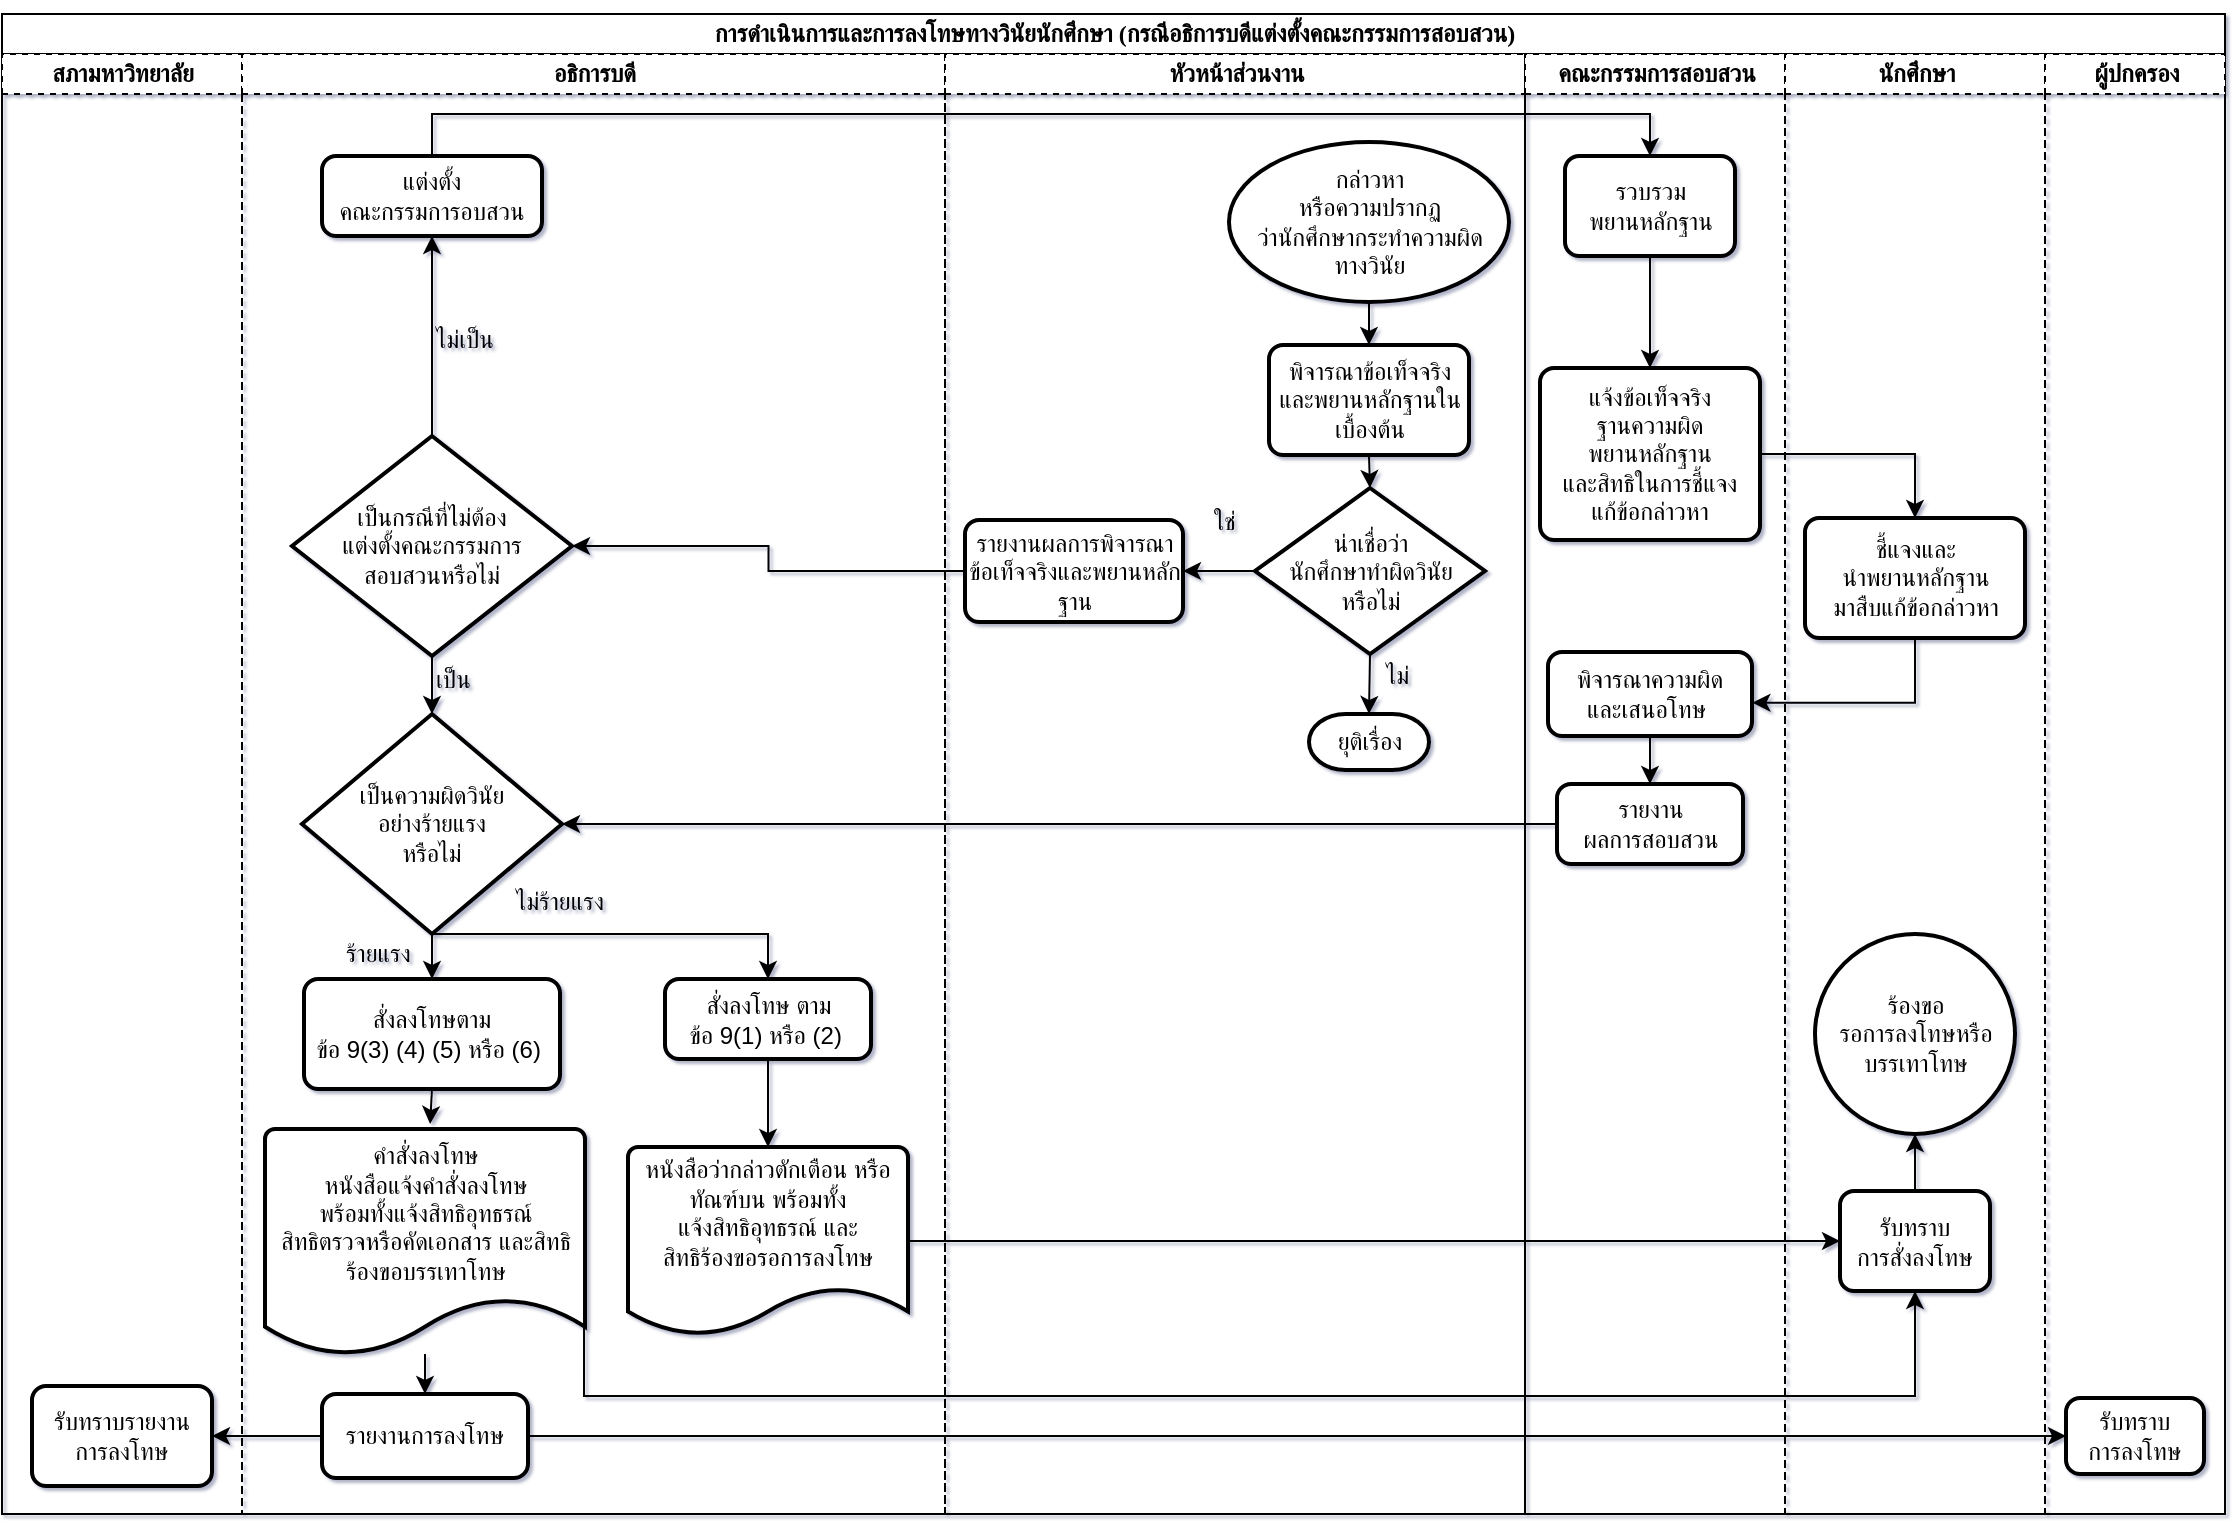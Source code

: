 <mxfile pages="1" version="11.2.1" type="github"><diagram name="Page-1" id="74e2e168-ea6b-b213-b513-2b3c1d86103e"><mxGraphModel dx="1422" dy="796" grid="1" gridSize="10" guides="1" tooltips="1" connect="1" arrows="1" fold="1" page="1" pageScale="1" pageWidth="1169" pageHeight="827" background="#ffffff" math="0" shadow="1"><root><mxCell id="0"/><mxCell id="1" parent="0"/><mxCell id="77e6c97f196da883-1" value="&lt;h2&gt;การดำเนินการและการลงโทษทางวินัยนักศึกษา (กรณีอธิการบดีแต่งตั้งคณะกรรมการสอบสวน)&lt;/h2&gt;" style="swimlane;html=1;childLayout=stackLayout;startSize=20;rounded=0;shadow=0;labelBackgroundColor=none;strokeColor=#000000;strokeWidth=1;fillColor=#ffffff;fontFamily=Verdana;fontSize=8;fontColor=#000000;align=center;collapsible=0;" parent="1" vertex="1"><mxGeometry x="40" y="40" width="1111.5" height="750" as="geometry"/></mxCell><mxCell id="77e6c97f196da883-2" value="สภามหาวิทยาลัย" style="swimlane;html=1;startSize=20;dashed=1;collapsible=0;" parent="77e6c97f196da883-1" vertex="1"><mxGeometry y="20" width="120" height="730" as="geometry"/></mxCell><mxCell id="bTSczDgSKepWpVIBPj-K-47" value="รับทราบรายงาน&lt;br&gt;การลงโทษ" style="rounded=1;whiteSpace=wrap;html=1;absoluteArcSize=1;arcSize=14;strokeWidth=2;shadow=0;glass=0;comic=0;gradientColor=none;" parent="77e6c97f196da883-2" vertex="1"><mxGeometry x="15" y="666" width="90" height="50" as="geometry"/></mxCell><mxCell id="77e6c97f196da883-3" value="อธิการบดี" style="swimlane;html=1;startSize=20;dashed=1;collapsible=0;" parent="77e6c97f196da883-1" vertex="1"><mxGeometry x="120" y="20" width="351.5" height="730" as="geometry"/></mxCell><mxCell id="pe5QY7K8raYPRxcurYrq-16" style="edgeStyle=orthogonalEdgeStyle;rounded=0;orthogonalLoop=1;jettySize=auto;html=1;exitX=0.5;exitY=1;exitDx=0;exitDy=0;entryX=0.516;entryY=-0.022;entryDx=0;entryDy=0;entryPerimeter=0;" parent="77e6c97f196da883-3" source="bTSczDgSKepWpVIBPj-K-37" target="bTSczDgSKepWpVIBPj-K-40" edge="1"><mxGeometry relative="1" as="geometry"/></mxCell><mxCell id="bTSczDgSKepWpVIBPj-K-37" value="สั่งลงโทษตาม&lt;br&gt;ข้อ 9(3) (4) (5) หรือ (6)&amp;nbsp;" style="rounded=1;whiteSpace=wrap;html=1;absoluteArcSize=1;arcSize=14;strokeWidth=2;" parent="77e6c97f196da883-3" vertex="1"><mxGeometry x="31" y="462.5" width="128" height="55" as="geometry"/></mxCell><mxCell id="pe5QY7K8raYPRxcurYrq-19" style="edgeStyle=orthogonalEdgeStyle;rounded=0;orthogonalLoop=1;jettySize=auto;html=1;" parent="77e6c97f196da883-3" source="bTSczDgSKepWpVIBPj-K-40" target="bTSczDgSKepWpVIBPj-K-49" edge="1"><mxGeometry relative="1" as="geometry"/></mxCell><mxCell id="bTSczDgSKepWpVIBPj-K-40" value="คำสั่งลงโทษ&lt;br&gt;หนังสือแจ้งคำสั่งลงโทษ&lt;br&gt;พร้อมทั้งแจ้งสิทธิอุทธรณ์ &lt;br&gt;สิทธิตรวจหรือคัดเอกสาร และสิทธิร้องขอบรรเทาโทษ&lt;br&gt;&lt;br&gt;&lt;br&gt;" style="strokeWidth=2;html=1;shape=mxgraph.flowchart.document2;whiteSpace=wrap;size=0.25;" parent="77e6c97f196da883-3" vertex="1"><mxGeometry x="11.5" y="537.5" width="160" height="113" as="geometry"/></mxCell><mxCell id="bTSczDgSKepWpVIBPj-K-49" value="รายงานการลงโทษ" style="rounded=1;whiteSpace=wrap;html=1;absoluteArcSize=1;arcSize=14;strokeWidth=2;shadow=0;glass=0;comic=0;gradientColor=none;" parent="77e6c97f196da883-3" vertex="1"><mxGeometry x="40" y="670" width="103" height="42" as="geometry"/></mxCell><mxCell id="bTSczDgSKepWpVIBPj-K-69" value="แต่งตั้ง&lt;br&gt;คณะกรรมการอบสวน" style="rounded=1;whiteSpace=wrap;html=1;absoluteArcSize=1;arcSize=14;strokeWidth=2;shadow=0;glass=0;comic=0;gradientColor=none;" parent="77e6c97f196da883-3" vertex="1"><mxGeometry x="40" y="51" width="110" height="40" as="geometry"/></mxCell><mxCell id="pe5QY7K8raYPRxcurYrq-11" style="edgeStyle=orthogonalEdgeStyle;rounded=0;orthogonalLoop=1;jettySize=auto;html=1;exitX=0.5;exitY=0;exitDx=0;exitDy=0;exitPerimeter=0;entryX=0.5;entryY=1;entryDx=0;entryDy=0;" parent="77e6c97f196da883-3" source="bTSczDgSKepWpVIBPj-K-6" target="bTSczDgSKepWpVIBPj-K-69" edge="1"><mxGeometry relative="1" as="geometry"/></mxCell><mxCell id="pe5QY7K8raYPRxcurYrq-14" style="edgeStyle=orthogonalEdgeStyle;rounded=0;orthogonalLoop=1;jettySize=auto;html=1;entryX=0.5;entryY=0;entryDx=0;entryDy=0;entryPerimeter=0;" parent="77e6c97f196da883-3" source="bTSczDgSKepWpVIBPj-K-6" target="bTSczDgSKepWpVIBPj-K-9" edge="1"><mxGeometry relative="1" as="geometry"/></mxCell><mxCell id="bTSczDgSKepWpVIBPj-K-6" value="เป็นกรณีที่ไม่ต้อง&lt;br&gt;แต่งตั้งคณะกรรมการ&lt;br&gt;สอบสวนหรือไม่" style="strokeWidth=2;html=1;shape=mxgraph.flowchart.decision;whiteSpace=wrap;" parent="77e6c97f196da883-3" vertex="1"><mxGeometry x="25" y="191" width="140" height="110" as="geometry"/></mxCell><mxCell id="pe5QY7K8raYPRxcurYrq-15" style="edgeStyle=orthogonalEdgeStyle;rounded=0;orthogonalLoop=1;jettySize=auto;html=1;entryX=0.5;entryY=0;entryDx=0;entryDy=0;" parent="77e6c97f196da883-3" source="bTSczDgSKepWpVIBPj-K-9" target="bTSczDgSKepWpVIBPj-K-37" edge="1"><mxGeometry relative="1" as="geometry"/></mxCell><mxCell id="bTSczDgSKepWpVIBPj-K-9" value="เป็นความผิดวินัย&lt;br&gt;อย่างร้ายแรง&lt;br&gt;หรือไม่" style="strokeWidth=2;html=1;shape=mxgraph.flowchart.decision;whiteSpace=wrap;" parent="77e6c97f196da883-3" vertex="1"><mxGeometry x="30" y="330" width="130" height="110" as="geometry"/></mxCell><mxCell id="pe5QY7K8raYPRxcurYrq-37" value="ร้ายแรง" style="text;html=1;resizable=0;points=[];autosize=1;align=left;verticalAlign=top;spacingTop=-4;" parent="77e6c97f196da883-3" vertex="1"><mxGeometry x="50" y="440" width="50" height="20" as="geometry"/></mxCell><mxCell id="bTSczDgSKepWpVIBPj-K-34" value="สั่งลงโทษ ตาม&lt;br&gt;ข้อ 9(1) หรือ (2)&amp;nbsp;" style="rounded=1;whiteSpace=wrap;html=1;absoluteArcSize=1;arcSize=14;strokeWidth=2;" parent="77e6c97f196da883-3" vertex="1"><mxGeometry x="211.5" y="462.5" width="103" height="40" as="geometry"/></mxCell><mxCell id="pe5QY7K8raYPRxcurYrq-25" style="edgeStyle=orthogonalEdgeStyle;rounded=0;orthogonalLoop=1;jettySize=auto;html=1;exitX=0.5;exitY=1;exitDx=0;exitDy=0;exitPerimeter=0;entryX=0.5;entryY=0;entryDx=0;entryDy=0;" parent="77e6c97f196da883-3" source="bTSczDgSKepWpVIBPj-K-9" target="bTSczDgSKepWpVIBPj-K-34" edge="1"><mxGeometry relative="1" as="geometry"><Array as="points"><mxPoint x="263" y="440"/></Array></mxGeometry></mxCell><mxCell id="bTSczDgSKepWpVIBPj-K-43" value="หนังสือว่ากล่าวตักเตือน หรือทัณฑ์บน พร้อมทั้ง&lt;br&gt;แจ้งสิทธิอุทธรณ์ และ&lt;br&gt;สิทธิร้องขอรอการลงโทษ&lt;br&gt;&lt;br&gt;&lt;br&gt;" style="strokeWidth=2;html=1;shape=mxgraph.flowchart.document2;whiteSpace=wrap;size=0.25;rounded=0;shadow=0;glass=0;comic=0;gradientColor=none;" parent="77e6c97f196da883-3" vertex="1"><mxGeometry x="193" y="546.5" width="140" height="94" as="geometry"/></mxCell><mxCell id="pe5QY7K8raYPRxcurYrq-28" style="edgeStyle=orthogonalEdgeStyle;rounded=0;orthogonalLoop=1;jettySize=auto;html=1;exitX=0.5;exitY=1;exitDx=0;exitDy=0;" parent="77e6c97f196da883-3" source="bTSczDgSKepWpVIBPj-K-34" target="bTSczDgSKepWpVIBPj-K-43" edge="1"><mxGeometry relative="1" as="geometry"/></mxCell><mxCell id="pe5QY7K8raYPRxcurYrq-34" value="เป็น" style="text;html=1;resizable=0;points=[];autosize=1;align=left;verticalAlign=top;spacingTop=-4;" parent="77e6c97f196da883-3" vertex="1"><mxGeometry x="95" y="303" width="30" height="20" as="geometry"/></mxCell><mxCell id="pe5QY7K8raYPRxcurYrq-35" value="ไม่เป็น" style="text;html=1;resizable=0;points=[];autosize=1;align=left;verticalAlign=top;spacingTop=-4;" parent="77e6c97f196da883-3" vertex="1"><mxGeometry x="95" y="133" width="50" height="20" as="geometry"/></mxCell><mxCell id="77e6c97f196da883-4" value="หัวหน้าส่วนงาน" style="swimlane;html=1;startSize=20;dashed=1;resizeWidth=1;resizeHeight=1;autosize=0;noLabel=0;recursiveResize=1;part=0;editable=1;overflow=visible;direction=east;rounded=0;shadow=0;glass=0;comic=0;gradientColor=none;labelBackgroundColor=none;labelBorderColor=none;collapsible=0;fixDash=0;" parent="77e6c97f196da883-1" vertex="1"><mxGeometry x="471.5" y="20" width="290" height="730" as="geometry"/></mxCell><mxCell id="ZBIa43cdO0KM9AxQtj31-1" style="edgeStyle=orthogonalEdgeStyle;rounded=0;orthogonalLoop=1;jettySize=auto;html=1;entryX=0.5;entryY=0;entryDx=0;entryDy=0;" edge="1" parent="77e6c97f196da883-4" source="bTSczDgSKepWpVIBPj-K-1" target="bTSczDgSKepWpVIBPj-K-2"><mxGeometry relative="1" as="geometry"/></mxCell><mxCell id="bTSczDgSKepWpVIBPj-K-1" value="กล่าวหา&lt;br&gt;หรือความปรากฏ&lt;br&gt;ว่านักศึกษากระทำความผิด&lt;br&gt;ทางวินัย" style="strokeWidth=2;html=1;shape=mxgraph.flowchart.start_1;whiteSpace=wrap;" parent="77e6c97f196da883-4" vertex="1"><mxGeometry x="142" y="44" width="140" height="80" as="geometry"/></mxCell><mxCell id="pe5QY7K8raYPRxcurYrq-7" style="edgeStyle=orthogonalEdgeStyle;rounded=0;orthogonalLoop=1;jettySize=auto;html=1;exitX=0.5;exitY=1;exitDx=0;exitDy=0;entryX=0.5;entryY=0;entryDx=0;entryDy=0;entryPerimeter=0;" parent="77e6c97f196da883-4" source="bTSczDgSKepWpVIBPj-K-2" target="bTSczDgSKepWpVIBPj-K-4" edge="1"><mxGeometry relative="1" as="geometry"/></mxCell><mxCell id="bTSczDgSKepWpVIBPj-K-2" value="พิจารณาข้อเท็จจริงและพยานหลักฐานในเบื้องต้น" style="rounded=1;whiteSpace=wrap;html=1;absoluteArcSize=1;arcSize=14;strokeWidth=2;" parent="77e6c97f196da883-4" vertex="1"><mxGeometry x="162" y="145.5" width="100" height="55" as="geometry"/></mxCell><mxCell id="pe5QY7K8raYPRxcurYrq-8" style="edgeStyle=orthogonalEdgeStyle;rounded=0;orthogonalLoop=1;jettySize=auto;html=1;exitX=0.5;exitY=1;exitDx=0;exitDy=0;exitPerimeter=0;entryX=0.5;entryY=0;entryDx=0;entryDy=0;entryPerimeter=0;" parent="77e6c97f196da883-4" source="bTSczDgSKepWpVIBPj-K-4" target="bTSczDgSKepWpVIBPj-K-5" edge="1"><mxGeometry relative="1" as="geometry"/></mxCell><mxCell id="ZBIa43cdO0KM9AxQtj31-2" style="edgeStyle=orthogonalEdgeStyle;rounded=0;orthogonalLoop=1;jettySize=auto;html=1;exitX=0;exitY=0.5;exitDx=0;exitDy=0;exitPerimeter=0;entryX=1;entryY=0.5;entryDx=0;entryDy=0;" edge="1" parent="77e6c97f196da883-4" source="bTSczDgSKepWpVIBPj-K-4" target="pe5QY7K8raYPRxcurYrq-2"><mxGeometry relative="1" as="geometry"/></mxCell><mxCell id="bTSczDgSKepWpVIBPj-K-4" value="น่าเชื่อว่า&lt;br&gt;นักศึกษาทำผิดวินัย&lt;br&gt;หรือไม่" style="strokeWidth=2;html=1;shape=mxgraph.flowchart.decision;whiteSpace=wrap;" parent="77e6c97f196da883-4" vertex="1"><mxGeometry x="155" y="217" width="115" height="83" as="geometry"/></mxCell><mxCell id="bTSczDgSKepWpVIBPj-K-5" value="ยุติเรื่อง" style="strokeWidth=2;html=1;shape=mxgraph.flowchart.terminator;whiteSpace=wrap;" parent="77e6c97f196da883-4" vertex="1"><mxGeometry x="182" y="330" width="60" height="28" as="geometry"/></mxCell><mxCell id="pe5QY7K8raYPRxcurYrq-2" value="รายงานผลการพิจารณา ข้อเท็จจริงและพยานหลักฐาน" style="rounded=1;whiteSpace=wrap;html=1;absoluteArcSize=1;arcSize=14;strokeWidth=2;" parent="77e6c97f196da883-4" vertex="1"><mxGeometry x="10" y="233" width="109" height="51" as="geometry"/></mxCell><mxCell id="pe5QY7K8raYPRxcurYrq-33" value="ใช่&lt;br&gt;" style="text;html=1;resizable=0;points=[];autosize=1;align=left;verticalAlign=top;spacingTop=-4;" parent="77e6c97f196da883-4" vertex="1"><mxGeometry x="132" y="224" width="30" height="20" as="geometry"/></mxCell><mxCell id="pe5QY7K8raYPRxcurYrq-32" value="ไม่" style="text;html=1;resizable=0;points=[];autosize=1;align=left;verticalAlign=top;spacingTop=-4;" parent="77e6c97f196da883-4" vertex="1"><mxGeometry x="218.5" y="301" width="30" height="20" as="geometry"/></mxCell><mxCell id="77e6c97f196da883-5" value="คณะกรรมการสอบสวน" style="swimlane;html=1;startSize=20;dashed=1;collapsible=0;" parent="77e6c97f196da883-1" vertex="1"><mxGeometry x="761.5" y="20" width="130" height="730" as="geometry"><mxRectangle x="620" y="20" width="140" height="730" as="alternateBounds"/></mxGeometry></mxCell><mxCell id="bTSczDgSKepWpVIBPj-K-27" style="edgeStyle=orthogonalEdgeStyle;rounded=0;orthogonalLoop=1;jettySize=auto;html=1;exitX=0.5;exitY=1;exitDx=0;exitDy=0;" parent="77e6c97f196da883-5" source="bTSczDgSKepWpVIBPj-K-10" target="bTSczDgSKepWpVIBPj-K-11" edge="1"><mxGeometry relative="1" as="geometry"/></mxCell><mxCell id="bTSczDgSKepWpVIBPj-K-10" value="รวบรวม&lt;br&gt;พยานหลักฐาน" style="rounded=1;whiteSpace=wrap;html=1;absoluteArcSize=1;arcSize=14;strokeWidth=2;" parent="77e6c97f196da883-5" vertex="1"><mxGeometry x="20" y="51" width="85" height="50" as="geometry"/></mxCell><mxCell id="bTSczDgSKepWpVIBPj-K-11" value="แจ้งข้อเท็จจริง &lt;br&gt;ฐานความผิด &lt;br&gt;พยานหลักฐาน &lt;br&gt;และสิทธิในการชี้แจง&lt;br&gt;แก้ข้อกล่าวหา" style="rounded=1;whiteSpace=wrap;html=1;absoluteArcSize=1;arcSize=14;strokeWidth=2;" parent="77e6c97f196da883-5" vertex="1"><mxGeometry x="7.5" y="157" width="110" height="86" as="geometry"/></mxCell><mxCell id="fFQzvp7UBwiR5MDIr4nK-12" style="edgeStyle=orthogonalEdgeStyle;rounded=0;orthogonalLoop=1;jettySize=auto;html=1;entryX=0.5;entryY=0;entryDx=0;entryDy=0;" parent="77e6c97f196da883-5" source="bTSczDgSKepWpVIBPj-K-12" target="fFQzvp7UBwiR5MDIr4nK-8" edge="1"><mxGeometry relative="1" as="geometry"/></mxCell><mxCell id="bTSczDgSKepWpVIBPj-K-12" value="พิจารณาความผิด &lt;br&gt;และเสนอโทษ&amp;nbsp;" style="rounded=1;whiteSpace=wrap;html=1;absoluteArcSize=1;arcSize=14;strokeWidth=2;" parent="77e6c97f196da883-5" vertex="1"><mxGeometry x="11.5" y="299" width="102" height="42" as="geometry"/></mxCell><mxCell id="fFQzvp7UBwiR5MDIr4nK-8" value="รายงาน&lt;br&gt;ผลการสอบสวน" style="rounded=1;whiteSpace=wrap;html=1;absoluteArcSize=1;arcSize=14;strokeWidth=2;" parent="77e6c97f196da883-5" vertex="1"><mxGeometry x="16" y="365" width="93" height="40" as="geometry"/></mxCell><mxCell id="77e6c97f196da883-6" value="นักศึกษา" style="swimlane;html=1;startSize=20;dashed=1;collapsible=0;" parent="77e6c97f196da883-1" vertex="1"><mxGeometry x="891.5" y="20" width="130" height="730" as="geometry"/></mxCell><mxCell id="bTSczDgSKepWpVIBPj-K-13" value="ชี้แจงและ&lt;br&gt;นำพยานหลักฐาน&lt;br&gt;มาสืบแก้ข้อกล่าวหา" style="rounded=1;whiteSpace=wrap;html=1;absoluteArcSize=1;arcSize=14;strokeWidth=2;" parent="77e6c97f196da883-6" vertex="1"><mxGeometry x="10" y="232" width="110" height="60" as="geometry"/></mxCell><mxCell id="bTSczDgSKepWpVIBPj-K-58" value="รับทราบ&lt;br&gt;การสั่งลงโทษ" style="rounded=1;whiteSpace=wrap;html=1;absoluteArcSize=1;arcSize=14;strokeWidth=2;shadow=0;glass=0;comic=0;gradientColor=none;" parent="77e6c97f196da883-6" vertex="1"><mxGeometry x="27.5" y="568.5" width="75" height="50" as="geometry"/></mxCell><mxCell id="77e6c97f196da883-7" value="ผู้ปกครอง" style="swimlane;html=1;startSize=20;dashed=1;gradientColor=none;rounded=0;swimlaneLine=1;glass=0;comic=0;shadow=0;collapsible=0;" parent="77e6c97f196da883-1" vertex="1"><mxGeometry x="1021.5" y="20" width="90" height="730" as="geometry"/></mxCell><mxCell id="bTSczDgSKepWpVIBPj-K-51" value="รับทราบ&lt;br&gt;การลงโทษ" style="rounded=1;whiteSpace=wrap;html=1;absoluteArcSize=1;arcSize=14;strokeWidth=2;shadow=0;glass=0;comic=0;gradientColor=none;" parent="77e6c97f196da883-7" vertex="1"><mxGeometry x="10.5" y="672" width="69" height="38" as="geometry"/></mxCell><mxCell id="bTSczDgSKepWpVIBPj-K-29" style="edgeStyle=orthogonalEdgeStyle;rounded=0;orthogonalLoop=1;jettySize=auto;html=1;exitX=1;exitY=0.5;exitDx=0;exitDy=0;entryX=0.5;entryY=0;entryDx=0;entryDy=0;" parent="77e6c97f196da883-1" source="bTSczDgSKepWpVIBPj-K-11" target="bTSczDgSKepWpVIBPj-K-13" edge="1"><mxGeometry relative="1" as="geometry"/></mxCell><mxCell id="bTSczDgSKepWpVIBPj-K-30" style="edgeStyle=orthogonalEdgeStyle;rounded=0;orthogonalLoop=1;jettySize=auto;html=1;exitX=0.5;exitY=1;exitDx=0;exitDy=0;entryX=1.002;entryY=0.604;entryDx=0;entryDy=0;entryPerimeter=0;" parent="77e6c97f196da883-1" source="bTSczDgSKepWpVIBPj-K-13" target="bTSczDgSKepWpVIBPj-K-12" edge="1"><mxGeometry relative="1" as="geometry"/></mxCell><mxCell id="pe5QY7K8raYPRxcurYrq-12" style="edgeStyle=orthogonalEdgeStyle;rounded=0;orthogonalLoop=1;jettySize=auto;html=1;exitX=0.5;exitY=0;exitDx=0;exitDy=0;entryX=0.5;entryY=0;entryDx=0;entryDy=0;" parent="77e6c97f196da883-1" source="bTSczDgSKepWpVIBPj-K-69" target="bTSczDgSKepWpVIBPj-K-10" edge="1"><mxGeometry relative="1" as="geometry"><Array as="points"><mxPoint x="215" y="50"/><mxPoint x="824" y="50"/></Array></mxGeometry></mxCell><mxCell id="pe5QY7K8raYPRxcurYrq-13" style="edgeStyle=orthogonalEdgeStyle;rounded=0;orthogonalLoop=1;jettySize=auto;html=1;entryX=1;entryY=0.5;entryDx=0;entryDy=0;entryPerimeter=0;" parent="77e6c97f196da883-1" source="fFQzvp7UBwiR5MDIr4nK-8" target="bTSczDgSKepWpVIBPj-K-9" edge="1"><mxGeometry relative="1" as="geometry"/></mxCell><mxCell id="pe5QY7K8raYPRxcurYrq-20" style="edgeStyle=orthogonalEdgeStyle;rounded=0;orthogonalLoop=1;jettySize=auto;html=1;exitX=0;exitY=0.5;exitDx=0;exitDy=0;entryX=1;entryY=0.5;entryDx=0;entryDy=0;" parent="77e6c97f196da883-1" source="bTSczDgSKepWpVIBPj-K-49" target="bTSczDgSKepWpVIBPj-K-47" edge="1"><mxGeometry relative="1" as="geometry"/></mxCell><mxCell id="pe5QY7K8raYPRxcurYrq-21" style="edgeStyle=orthogonalEdgeStyle;rounded=0;orthogonalLoop=1;jettySize=auto;html=1;exitX=1;exitY=0.5;exitDx=0;exitDy=0;entryX=0;entryY=0.5;entryDx=0;entryDy=0;" parent="77e6c97f196da883-1" source="bTSczDgSKepWpVIBPj-K-49" target="bTSczDgSKepWpVIBPj-K-51" edge="1"><mxGeometry relative="1" as="geometry"/></mxCell><mxCell id="pe5QY7K8raYPRxcurYrq-22" style="edgeStyle=orthogonalEdgeStyle;rounded=0;orthogonalLoop=1;jettySize=auto;html=1;entryX=0.5;entryY=1;entryDx=0;entryDy=0;exitX=0.997;exitY=0.863;exitDx=0;exitDy=0;exitPerimeter=0;" parent="77e6c97f196da883-1" source="bTSczDgSKepWpVIBPj-K-40" target="bTSczDgSKepWpVIBPj-K-58" edge="1"><mxGeometry relative="1" as="geometry"><Array as="points"><mxPoint x="291" y="691"/><mxPoint x="957" y="691"/></Array></mxGeometry></mxCell><mxCell id="pe5QY7K8raYPRxcurYrq-23" style="edgeStyle=orthogonalEdgeStyle;rounded=0;orthogonalLoop=1;jettySize=auto;html=1;entryX=0;entryY=0.5;entryDx=0;entryDy=0;" parent="77e6c97f196da883-1" source="bTSczDgSKepWpVIBPj-K-43" target="bTSczDgSKepWpVIBPj-K-58" edge="1"><mxGeometry relative="1" as="geometry"/></mxCell><mxCell id="ZBIa43cdO0KM9AxQtj31-3" style="edgeStyle=orthogonalEdgeStyle;rounded=0;orthogonalLoop=1;jettySize=auto;html=1;entryX=1;entryY=0.5;entryDx=0;entryDy=0;entryPerimeter=0;" edge="1" parent="77e6c97f196da883-1" source="pe5QY7K8raYPRxcurYrq-2" target="bTSczDgSKepWpVIBPj-K-6"><mxGeometry relative="1" as="geometry"/></mxCell><mxCell id="pe5QY7K8raYPRxcurYrq-36" value="ไม่ร้ายแรง" style="text;html=1;resizable=0;points=[];autosize=1;align=left;verticalAlign=top;spacingTop=-4;" parent="1" vertex="1"><mxGeometry x="295" y="474" width="60" height="20" as="geometry"/></mxCell><mxCell id="pe5QY7K8raYPRxcurYrq-40" value="ร้องขอ&lt;br&gt;รอการลงโทษหรือบรรเทาโทษ" style="strokeWidth=2;html=1;shape=mxgraph.flowchart.start_2;whiteSpace=wrap;" parent="1" vertex="1"><mxGeometry x="946.5" y="500" width="100" height="100" as="geometry"/></mxCell><mxCell id="pe5QY7K8raYPRxcurYrq-41" style="edgeStyle=orthogonalEdgeStyle;rounded=0;orthogonalLoop=1;jettySize=auto;html=1;exitX=0.5;exitY=0;exitDx=0;exitDy=0;entryX=0.5;entryY=1;entryDx=0;entryDy=0;entryPerimeter=0;" parent="1" source="bTSczDgSKepWpVIBPj-K-58" target="pe5QY7K8raYPRxcurYrq-40" edge="1"><mxGeometry relative="1" as="geometry"/></mxCell></root></mxGraphModel></diagram></mxfile>
